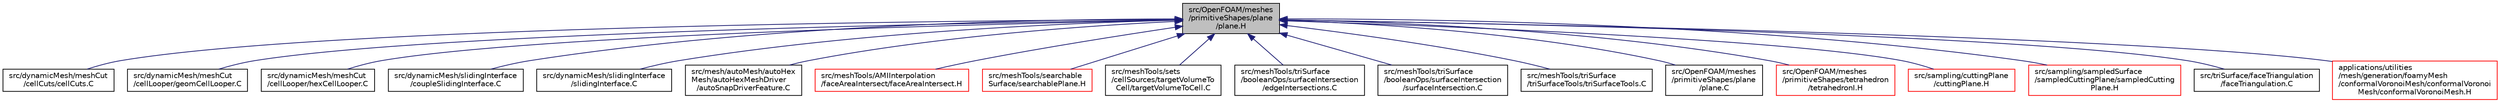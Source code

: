 digraph "src/OpenFOAM/meshes/primitiveShapes/plane/plane.H"
{
  bgcolor="transparent";
  edge [fontname="Helvetica",fontsize="10",labelfontname="Helvetica",labelfontsize="10"];
  node [fontname="Helvetica",fontsize="10",shape=record];
  Node1 [label="src/OpenFOAM/meshes\l/primitiveShapes/plane\l/plane.H",height=0.2,width=0.4,color="black", fillcolor="grey75", style="filled", fontcolor="black"];
  Node1 -> Node2 [dir="back",color="midnightblue",fontsize="10",style="solid",fontname="Helvetica"];
  Node2 [label="src/dynamicMesh/meshCut\l/cellCuts/cellCuts.C",height=0.2,width=0.4,color="black",URL="$a04787.html"];
  Node1 -> Node3 [dir="back",color="midnightblue",fontsize="10",style="solid",fontname="Helvetica"];
  Node3 [label="src/dynamicMesh/meshCut\l/cellLooper/geomCellLooper.C",height=0.2,width=0.4,color="black",URL="$a04791.html"];
  Node1 -> Node4 [dir="back",color="midnightblue",fontsize="10",style="solid",fontname="Helvetica"];
  Node4 [label="src/dynamicMesh/meshCut\l/cellLooper/hexCellLooper.C",height=0.2,width=0.4,color="black",URL="$a04793.html"];
  Node1 -> Node5 [dir="back",color="midnightblue",fontsize="10",style="solid",fontname="Helvetica"];
  Node5 [label="src/dynamicMesh/slidingInterface\l/coupleSlidingInterface.C",height=0.2,width=0.4,color="black",URL="$a04921.html"];
  Node1 -> Node6 [dir="back",color="midnightblue",fontsize="10",style="solid",fontname="Helvetica"];
  Node6 [label="src/dynamicMesh/slidingInterface\l/slidingInterface.C",height=0.2,width=0.4,color="black",URL="$a04930.html"];
  Node1 -> Node7 [dir="back",color="midnightblue",fontsize="10",style="solid",fontname="Helvetica"];
  Node7 [label="src/mesh/autoMesh/autoHex\lMesh/autoHexMeshDriver\l/autoSnapDriverFeature.C",height=0.2,width=0.4,color="black",URL="$a07030.html"];
  Node1 -> Node8 [dir="back",color="midnightblue",fontsize="10",style="solid",fontname="Helvetica"];
  Node8 [label="src/meshTools/AMIInterpolation\l/faceAreaIntersect/faceAreaIntersect.H",height=0.2,width=0.4,color="red",URL="$a07179.html"];
  Node1 -> Node9 [dir="back",color="midnightblue",fontsize="10",style="solid",fontname="Helvetica"];
  Node9 [label="src/meshTools/searchable\lSurface/searchablePlane.H",height=0.2,width=0.4,color="red",URL="$a07347.html"];
  Node1 -> Node10 [dir="back",color="midnightblue",fontsize="10",style="solid",fontname="Helvetica"];
  Node10 [label="src/meshTools/sets\l/cellSources/targetVolumeTo\lCell/targetVolumeToCell.C",height=0.2,width=0.4,color="black",URL="$a07397.html"];
  Node1 -> Node11 [dir="back",color="midnightblue",fontsize="10",style="solid",fontname="Helvetica"];
  Node11 [label="src/meshTools/triSurface\l/booleanOps/surfaceIntersection\l/edgeIntersections.C",height=0.2,width=0.4,color="black",URL="$a07478.html"];
  Node1 -> Node12 [dir="back",color="midnightblue",fontsize="10",style="solid",fontname="Helvetica"];
  Node12 [label="src/meshTools/triSurface\l/booleanOps/surfaceIntersection\l/surfaceIntersection.C",height=0.2,width=0.4,color="black",URL="$a07480.html"];
  Node1 -> Node13 [dir="back",color="midnightblue",fontsize="10",style="solid",fontname="Helvetica"];
  Node13 [label="src/meshTools/triSurface\l/triSurfaceTools/triSurfaceTools.C",height=0.2,width=0.4,color="black",URL="$a07501.html"];
  Node1 -> Node14 [dir="back",color="midnightblue",fontsize="10",style="solid",fontname="Helvetica"];
  Node14 [label="src/OpenFOAM/meshes\l/primitiveShapes/plane\l/plane.C",height=0.2,width=0.4,color="black",URL="$a08772.html"];
  Node1 -> Node15 [dir="back",color="midnightblue",fontsize="10",style="solid",fontname="Helvetica"];
  Node15 [label="src/OpenFOAM/meshes\l/primitiveShapes/tetrahedron\l/tetrahedronI.H",height=0.2,width=0.4,color="red",URL="$a08786.html"];
  Node1 -> Node16 [dir="back",color="midnightblue",fontsize="10",style="solid",fontname="Helvetica"];
  Node16 [label="src/sampling/cuttingPlane\l/cuttingPlane.H",height=0.2,width=0.4,color="red",URL="$a09612.html"];
  Node1 -> Node17 [dir="back",color="midnightblue",fontsize="10",style="solid",fontname="Helvetica"];
  Node17 [label="src/sampling/sampledSurface\l/sampledCuttingPlane/sampledCutting\lPlane.H",height=0.2,width=0.4,color="red",URL="$a09698.html"];
  Node1 -> Node18 [dir="back",color="midnightblue",fontsize="10",style="solid",fontname="Helvetica"];
  Node18 [label="src/triSurface/faceTriangulation\l/faceTriangulation.C",height=0.2,width=0.4,color="black",URL="$a10459.html"];
  Node1 -> Node19 [dir="back",color="midnightblue",fontsize="10",style="solid",fontname="Helvetica"];
  Node19 [label="applications/utilities\l/mesh/generation/foamyMesh\l/conformalVoronoiMesh/conformalVoronoi\lMesh/conformalVoronoiMesh.H",height=0.2,width=0.4,color="red",URL="$a04031.html"];
}
